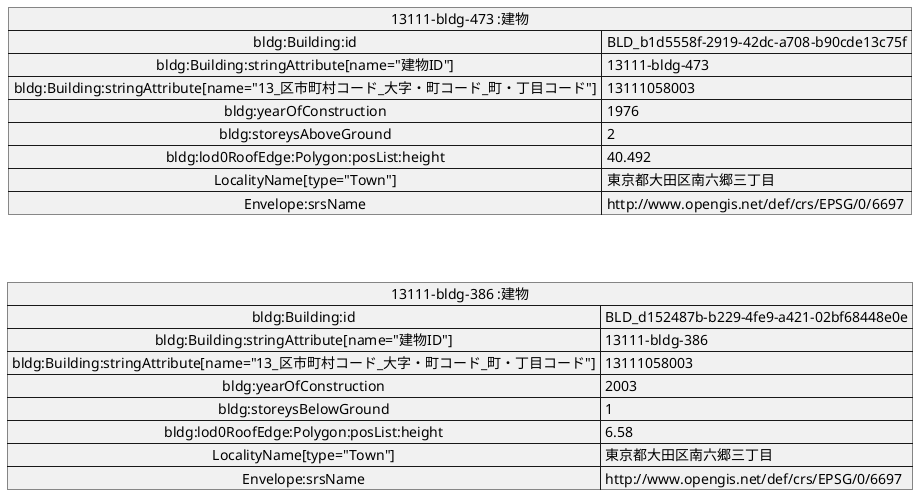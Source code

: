 @startuml
map "13111-bldg-473 :建物" as A {
 bldg:Building:id => BLD_b1d5558f-2919-42dc-a708-b90cde13c75f
 bldg:Building:stringAttribute[name="建物ID"] => 13111-bldg-473
 bldg:Building:stringAttribute[name="13_区市町村コード_大字・町コード_町・丁目コード"] => 13111058003
 bldg:yearOfConstruction => 1976
 bldg:storeysAboveGround => 2
 bldg:lod0RoofEdge:Polygon:posList:height => 40.492
 LocalityName[type="Town"] => 東京都大田区南六郷三丁目
 Envelope:srsName => http://www.opengis.net/def/crs/EPSG/0/6697
}
map "13111-bldg-386 :建物" as B {
 bldg:Building:id => BLD_d152487b-b229-4fe9-a421-02bf68448e0e
 bldg:Building:stringAttribute[name="建物ID"] => 13111-bldg-386
 bldg:Building:stringAttribute[name="13_区市町村コード_大字・町コード_町・丁目コード"] => 13111058003
 bldg:yearOfConstruction => 2003
 bldg:storeysBelowGround => 1
 bldg:lod0RoofEdge:Polygon:posList:height => 6.58
 LocalityName[type="Town"] => 東京都大田区南六郷三丁目
 Envelope:srsName => http://www.opengis.net/def/crs/EPSG/0/6697
}
A -[hidden]- B
@enduml
